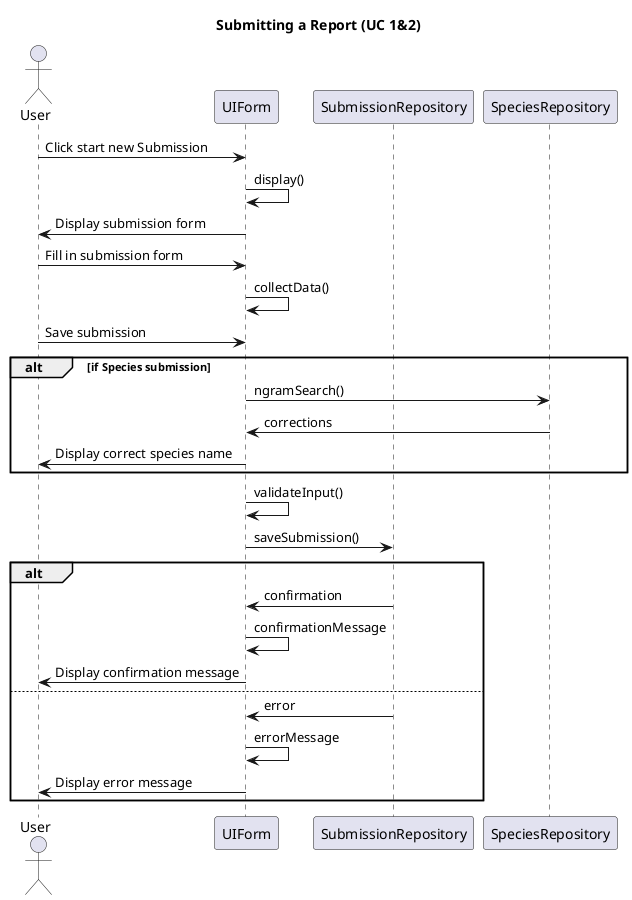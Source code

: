 @startuml
'https://plantuml.com/deployment-diagram
title Submitting a Report (UC 1&2)

actor User
participant UIForm
participant SubmissionRepository
participant SpeciesRepository

User -> UIForm: Click start new Submission
UIForm -> UIForm: display()
UIForm -> User: Display submission form
User -> UIForm: Fill in submission form
UIForm -> UIForm: collectData()
User -> UIForm: Save submission

alt if Species submission
UIForm -> SpeciesRepository: ngramSearch()
SpeciesRepository -> UIForm: corrections
UIForm -> User: Display correct species name
end

UIForm -> UIForm: validateInput()
UIForm -> SubmissionRepository: saveSubmission()

alt
SubmissionRepository -> UIForm: confirmation
UIForm -> UIForm: confirmationMessage
UIForm -> User: Display confirmation message
else
SubmissionRepository -> UIForm: error
UIForm -> UIForm: errorMessage
UIForm -> User: Display error message
end
@enduml